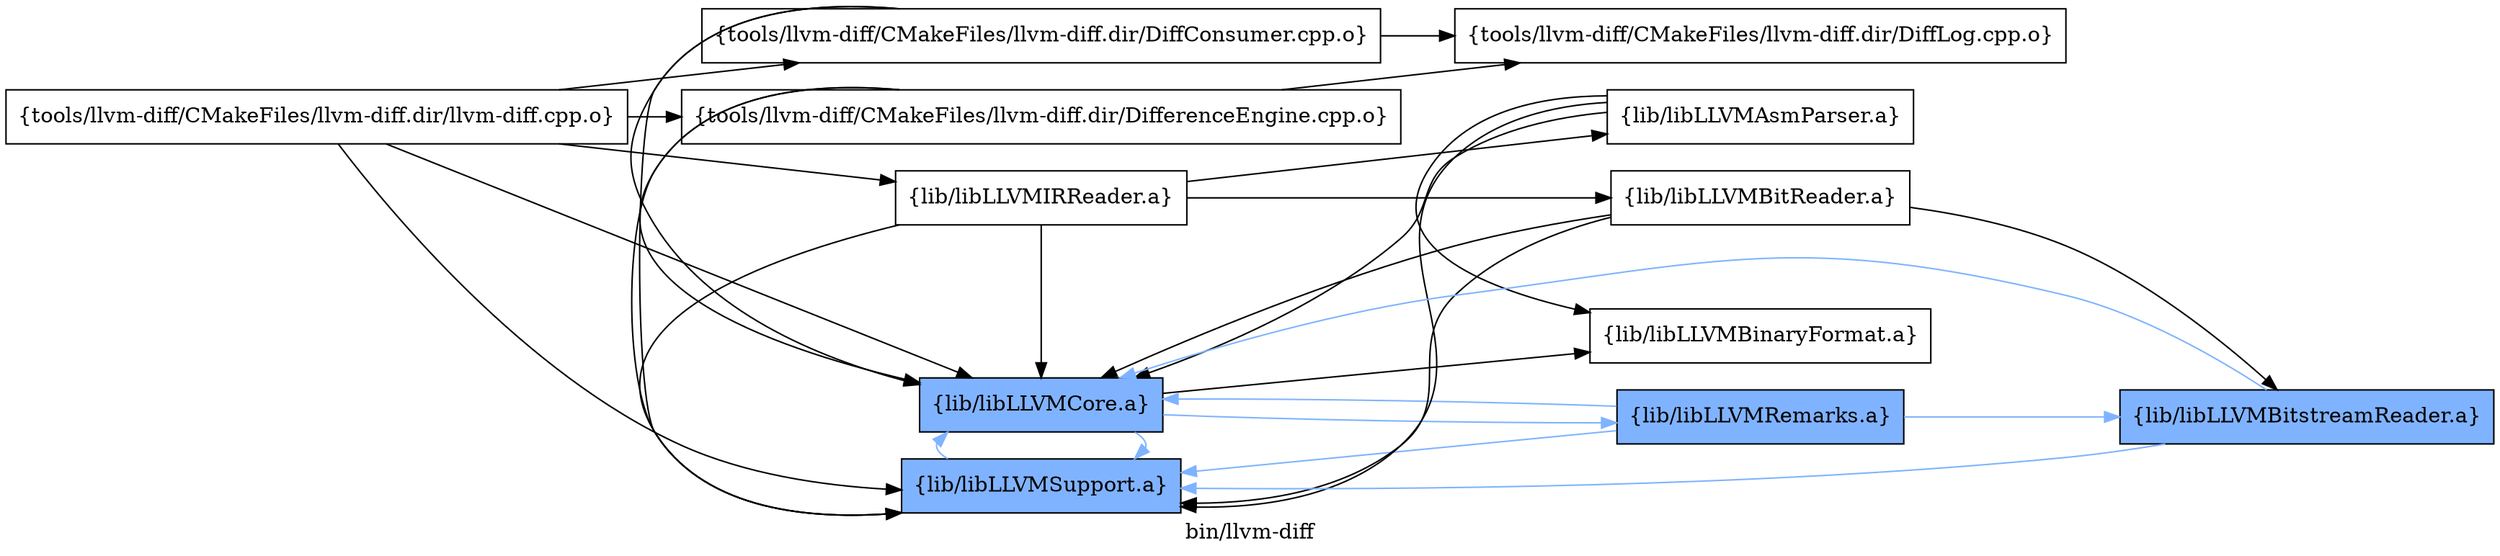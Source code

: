 digraph "bin/llvm-diff" {
	label="bin/llvm-diff";
	rankdir=LR;
	{ rank=same; Node0x5604fce98df8;  }
	{ rank=same; Node0x5604fce98628; Node0x5604fce9c868; Node0x5604fce98a38; Node0x5604fce994d8; Node0x5604fce99988;  }
	{ rank=same; Node0x5604fce97f48; Node0x5604fce9a568; Node0x5604fce9b4b8; Node0x5604fce9a388; Node0x5604fce99e38;  }

	Node0x5604fce98df8 [shape=record,shape=box,group=0,label="{tools/llvm-diff/CMakeFiles/llvm-diff.dir/llvm-diff.cpp.o}"];
	Node0x5604fce98df8 -> Node0x5604fce98628;
	Node0x5604fce98df8 -> Node0x5604fce9c868;
	Node0x5604fce98df8 -> Node0x5604fce98a38;
	Node0x5604fce98df8 -> Node0x5604fce994d8;
	Node0x5604fce98df8 -> Node0x5604fce99988;
	Node0x5604fce98628 [shape=record,shape=box,group=0,label="{tools/llvm-diff/CMakeFiles/llvm-diff.dir/DiffConsumer.cpp.o}"];
	Node0x5604fce98628 -> Node0x5604fce97f48;
	Node0x5604fce98628 -> Node0x5604fce98a38;
	Node0x5604fce98628 -> Node0x5604fce994d8;
	Node0x5604fce9c868 [shape=record,shape=box,group=0,label="{tools/llvm-diff/CMakeFiles/llvm-diff.dir/DifferenceEngine.cpp.o}"];
	Node0x5604fce9c868 -> Node0x5604fce97f48;
	Node0x5604fce9c868 -> Node0x5604fce98a38;
	Node0x5604fce9c868 -> Node0x5604fce994d8;
	Node0x5604fce98a38 [shape=record,shape=box,group=1,style=filled,fillcolor="0.600000 0.5 1",label="{lib/libLLVMCore.a}"];
	Node0x5604fce98a38 -> Node0x5604fce994d8[color="0.600000 0.5 1"];
	Node0x5604fce98a38 -> Node0x5604fce9a568;
	Node0x5604fce98a38 -> Node0x5604fce9b4b8[color="0.600000 0.5 1"];
	Node0x5604fce994d8 [shape=record,shape=box,group=1,style=filled,fillcolor="0.600000 0.5 1",label="{lib/libLLVMSupport.a}"];
	Node0x5604fce994d8 -> Node0x5604fce98a38[color="0.600000 0.5 1"];
	Node0x5604fce99988 [shape=record,shape=box,group=0,label="{lib/libLLVMIRReader.a}"];
	Node0x5604fce99988 -> Node0x5604fce994d8;
	Node0x5604fce99988 -> Node0x5604fce98a38;
	Node0x5604fce99988 -> Node0x5604fce9a388;
	Node0x5604fce99988 -> Node0x5604fce99e38;
	Node0x5604fce97f48 [shape=record,shape=box,group=0,label="{tools/llvm-diff/CMakeFiles/llvm-diff.dir/DiffLog.cpp.o}"];
	Node0x5604fce9a568 [shape=record,shape=box,group=0,label="{lib/libLLVMBinaryFormat.a}"];
	Node0x5604fce9b4b8 [shape=record,shape=box,group=1,style=filled,fillcolor="0.600000 0.5 1",label="{lib/libLLVMRemarks.a}"];
	Node0x5604fce9b4b8 -> Node0x5604fce994d8[color="0.600000 0.5 1"];
	Node0x5604fce9b4b8 -> Node0x5604fce98a38[color="0.600000 0.5 1"];
	Node0x5604fce9b4b8 -> Node0x5604fce9afb8[color="0.600000 0.5 1"];
	Node0x5604fce9a388 [shape=record,shape=box,group=0,label="{lib/libLLVMAsmParser.a}"];
	Node0x5604fce9a388 -> Node0x5604fce98a38;
	Node0x5604fce9a388 -> Node0x5604fce994d8;
	Node0x5604fce9a388 -> Node0x5604fce9a568;
	Node0x5604fce99e38 [shape=record,shape=box,group=0,label="{lib/libLLVMBitReader.a}"];
	Node0x5604fce99e38 -> Node0x5604fce98a38;
	Node0x5604fce99e38 -> Node0x5604fce994d8;
	Node0x5604fce99e38 -> Node0x5604fce9afb8;
	Node0x5604fce9afb8 [shape=record,shape=box,group=1,style=filled,fillcolor="0.600000 0.5 1",label="{lib/libLLVMBitstreamReader.a}"];
	Node0x5604fce9afb8 -> Node0x5604fce994d8[color="0.600000 0.5 1"];
	Node0x5604fce9afb8 -> Node0x5604fce98a38[color="0.600000 0.5 1"];
}

